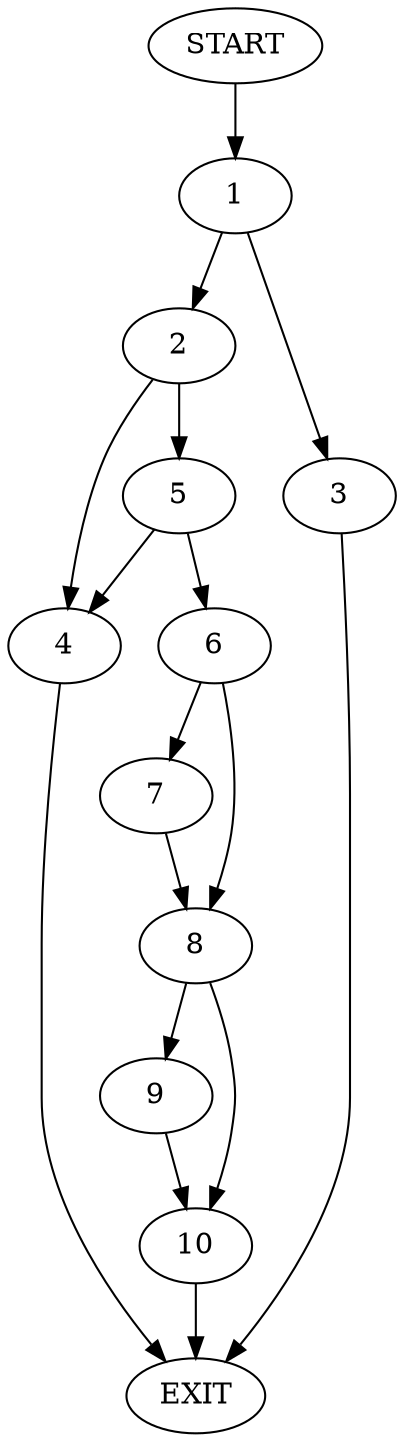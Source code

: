 digraph {
0 [label="START"]
11 [label="EXIT"]
0 -> 1
1 -> 2
1 -> 3
3 -> 11
2 -> 4
2 -> 5
5 -> 4
5 -> 6
4 -> 11
6 -> 7
6 -> 8
8 -> 9
8 -> 10
7 -> 8
10 -> 11
9 -> 10
}
